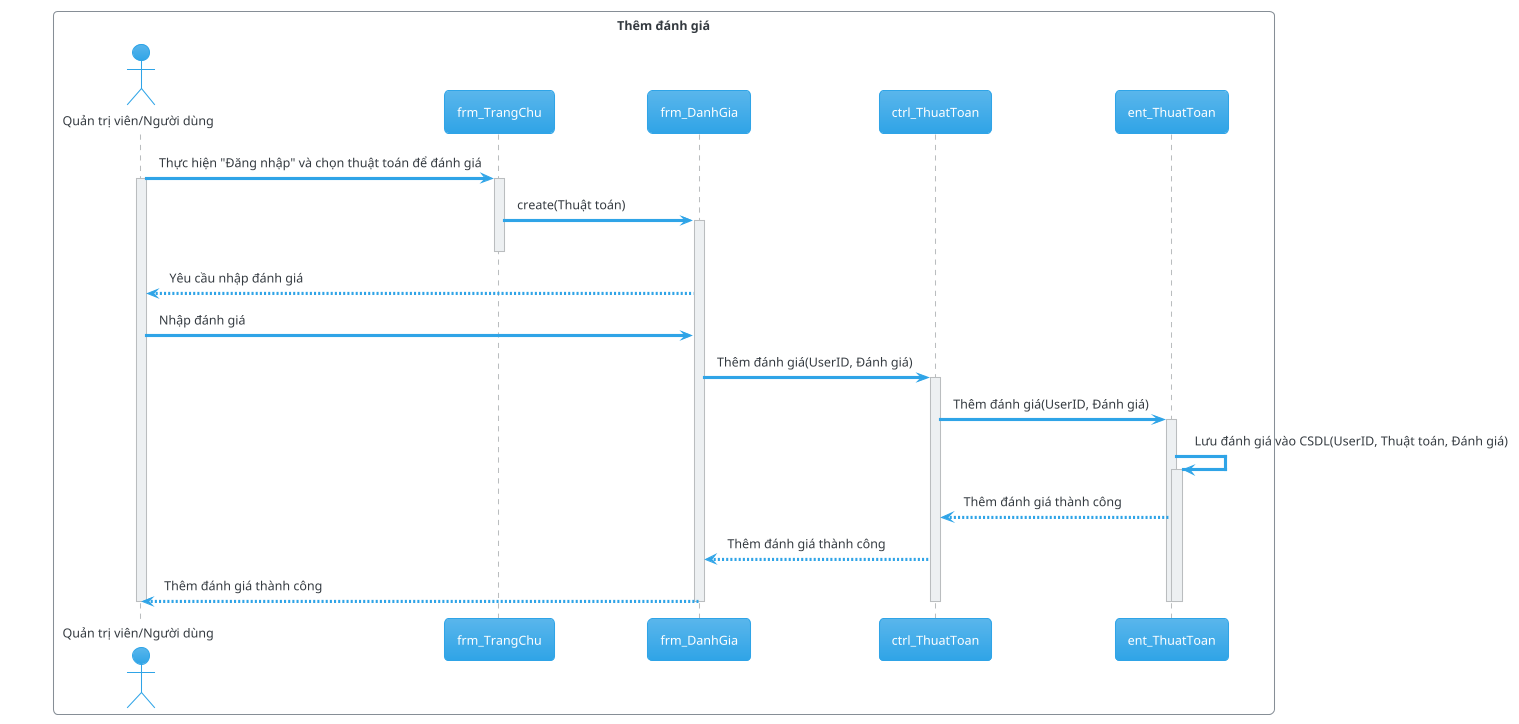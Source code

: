 @startuml

!theme cerulean

skinparam backgroundColor #FFFFFF

box "Thêm đánh giá" #White
	actor "Quản trị viên/Người dùng" as user
	participant frm_TrangChu as homepage
	participant frm_DanhGia as rate
	participant ctrl_ThuatToan as ctrl_algorithm
	participant ent_ThuatToan as ent_algorithm

	user -> homepage: Thực hiện "Đăng nhập" và chọn thuật toán để đánh giá

	activate homepage

	activate user

	homepage -> rate: create(Thuật toán)
	
	activate rate

	deactivate homepage

	rate --> user: Yêu cầu nhập đánh giá

	user -> rate: Nhập đánh giá

	rate -> ctrl_algorithm: Thêm đánh giá(UserID, Đánh giá)

	activate ctrl_algorithm

	ctrl_algorithm -> ent_algorithm: Thêm đánh giá(UserID, Đánh giá)

	activate ent_algorithm

	ent_algorithm -> ent_algorithm: Lưu đánh giá vào CSDL(UserID, Thuật toán, Đánh giá)
	
	activate ent_algorithm

	ent_algorithm --> ctrl_algorithm: Thêm đánh giá thành công

	ctrl_algorithm --> rate: Thêm đánh giá thành công

	rate --> user: Thêm đánh giá thành công

	deactivate ent_algorithm

	deactivate ctrl_algorithm

	deactivate rate

	deactivate user

	deactivate ent_algorithm
end box

@enduml



